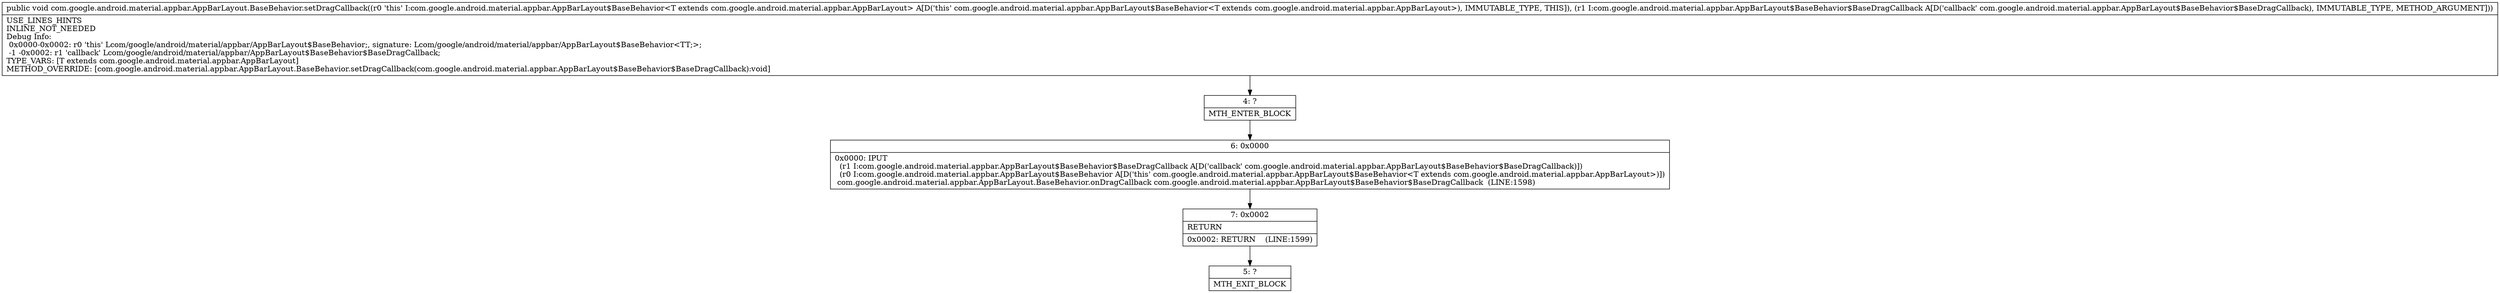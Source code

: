 digraph "CFG forcom.google.android.material.appbar.AppBarLayout.BaseBehavior.setDragCallback(Lcom\/google\/android\/material\/appbar\/AppBarLayout$BaseBehavior$BaseDragCallback;)V" {
Node_4 [shape=record,label="{4\:\ ?|MTH_ENTER_BLOCK\l}"];
Node_6 [shape=record,label="{6\:\ 0x0000|0x0000: IPUT  \l  (r1 I:com.google.android.material.appbar.AppBarLayout$BaseBehavior$BaseDragCallback A[D('callback' com.google.android.material.appbar.AppBarLayout$BaseBehavior$BaseDragCallback)])\l  (r0 I:com.google.android.material.appbar.AppBarLayout$BaseBehavior A[D('this' com.google.android.material.appbar.AppBarLayout$BaseBehavior\<T extends com.google.android.material.appbar.AppBarLayout\>)])\l com.google.android.material.appbar.AppBarLayout.BaseBehavior.onDragCallback com.google.android.material.appbar.AppBarLayout$BaseBehavior$BaseDragCallback  (LINE:1598)\l}"];
Node_7 [shape=record,label="{7\:\ 0x0002|RETURN\l|0x0002: RETURN    (LINE:1599)\l}"];
Node_5 [shape=record,label="{5\:\ ?|MTH_EXIT_BLOCK\l}"];
MethodNode[shape=record,label="{public void com.google.android.material.appbar.AppBarLayout.BaseBehavior.setDragCallback((r0 'this' I:com.google.android.material.appbar.AppBarLayout$BaseBehavior\<T extends com.google.android.material.appbar.AppBarLayout\> A[D('this' com.google.android.material.appbar.AppBarLayout$BaseBehavior\<T extends com.google.android.material.appbar.AppBarLayout\>), IMMUTABLE_TYPE, THIS]), (r1 I:com.google.android.material.appbar.AppBarLayout$BaseBehavior$BaseDragCallback A[D('callback' com.google.android.material.appbar.AppBarLayout$BaseBehavior$BaseDragCallback), IMMUTABLE_TYPE, METHOD_ARGUMENT]))  | USE_LINES_HINTS\lINLINE_NOT_NEEDED\lDebug Info:\l  0x0000\-0x0002: r0 'this' Lcom\/google\/android\/material\/appbar\/AppBarLayout$BaseBehavior;, signature: Lcom\/google\/android\/material\/appbar\/AppBarLayout$BaseBehavior\<TT;\>;\l  \-1 \-0x0002: r1 'callback' Lcom\/google\/android\/material\/appbar\/AppBarLayout$BaseBehavior$BaseDragCallback;\lTYPE_VARS: [T extends com.google.android.material.appbar.AppBarLayout]\lMETHOD_OVERRIDE: [com.google.android.material.appbar.AppBarLayout.BaseBehavior.setDragCallback(com.google.android.material.appbar.AppBarLayout$BaseBehavior$BaseDragCallback):void]\l}"];
MethodNode -> Node_4;Node_4 -> Node_6;
Node_6 -> Node_7;
Node_7 -> Node_5;
}

